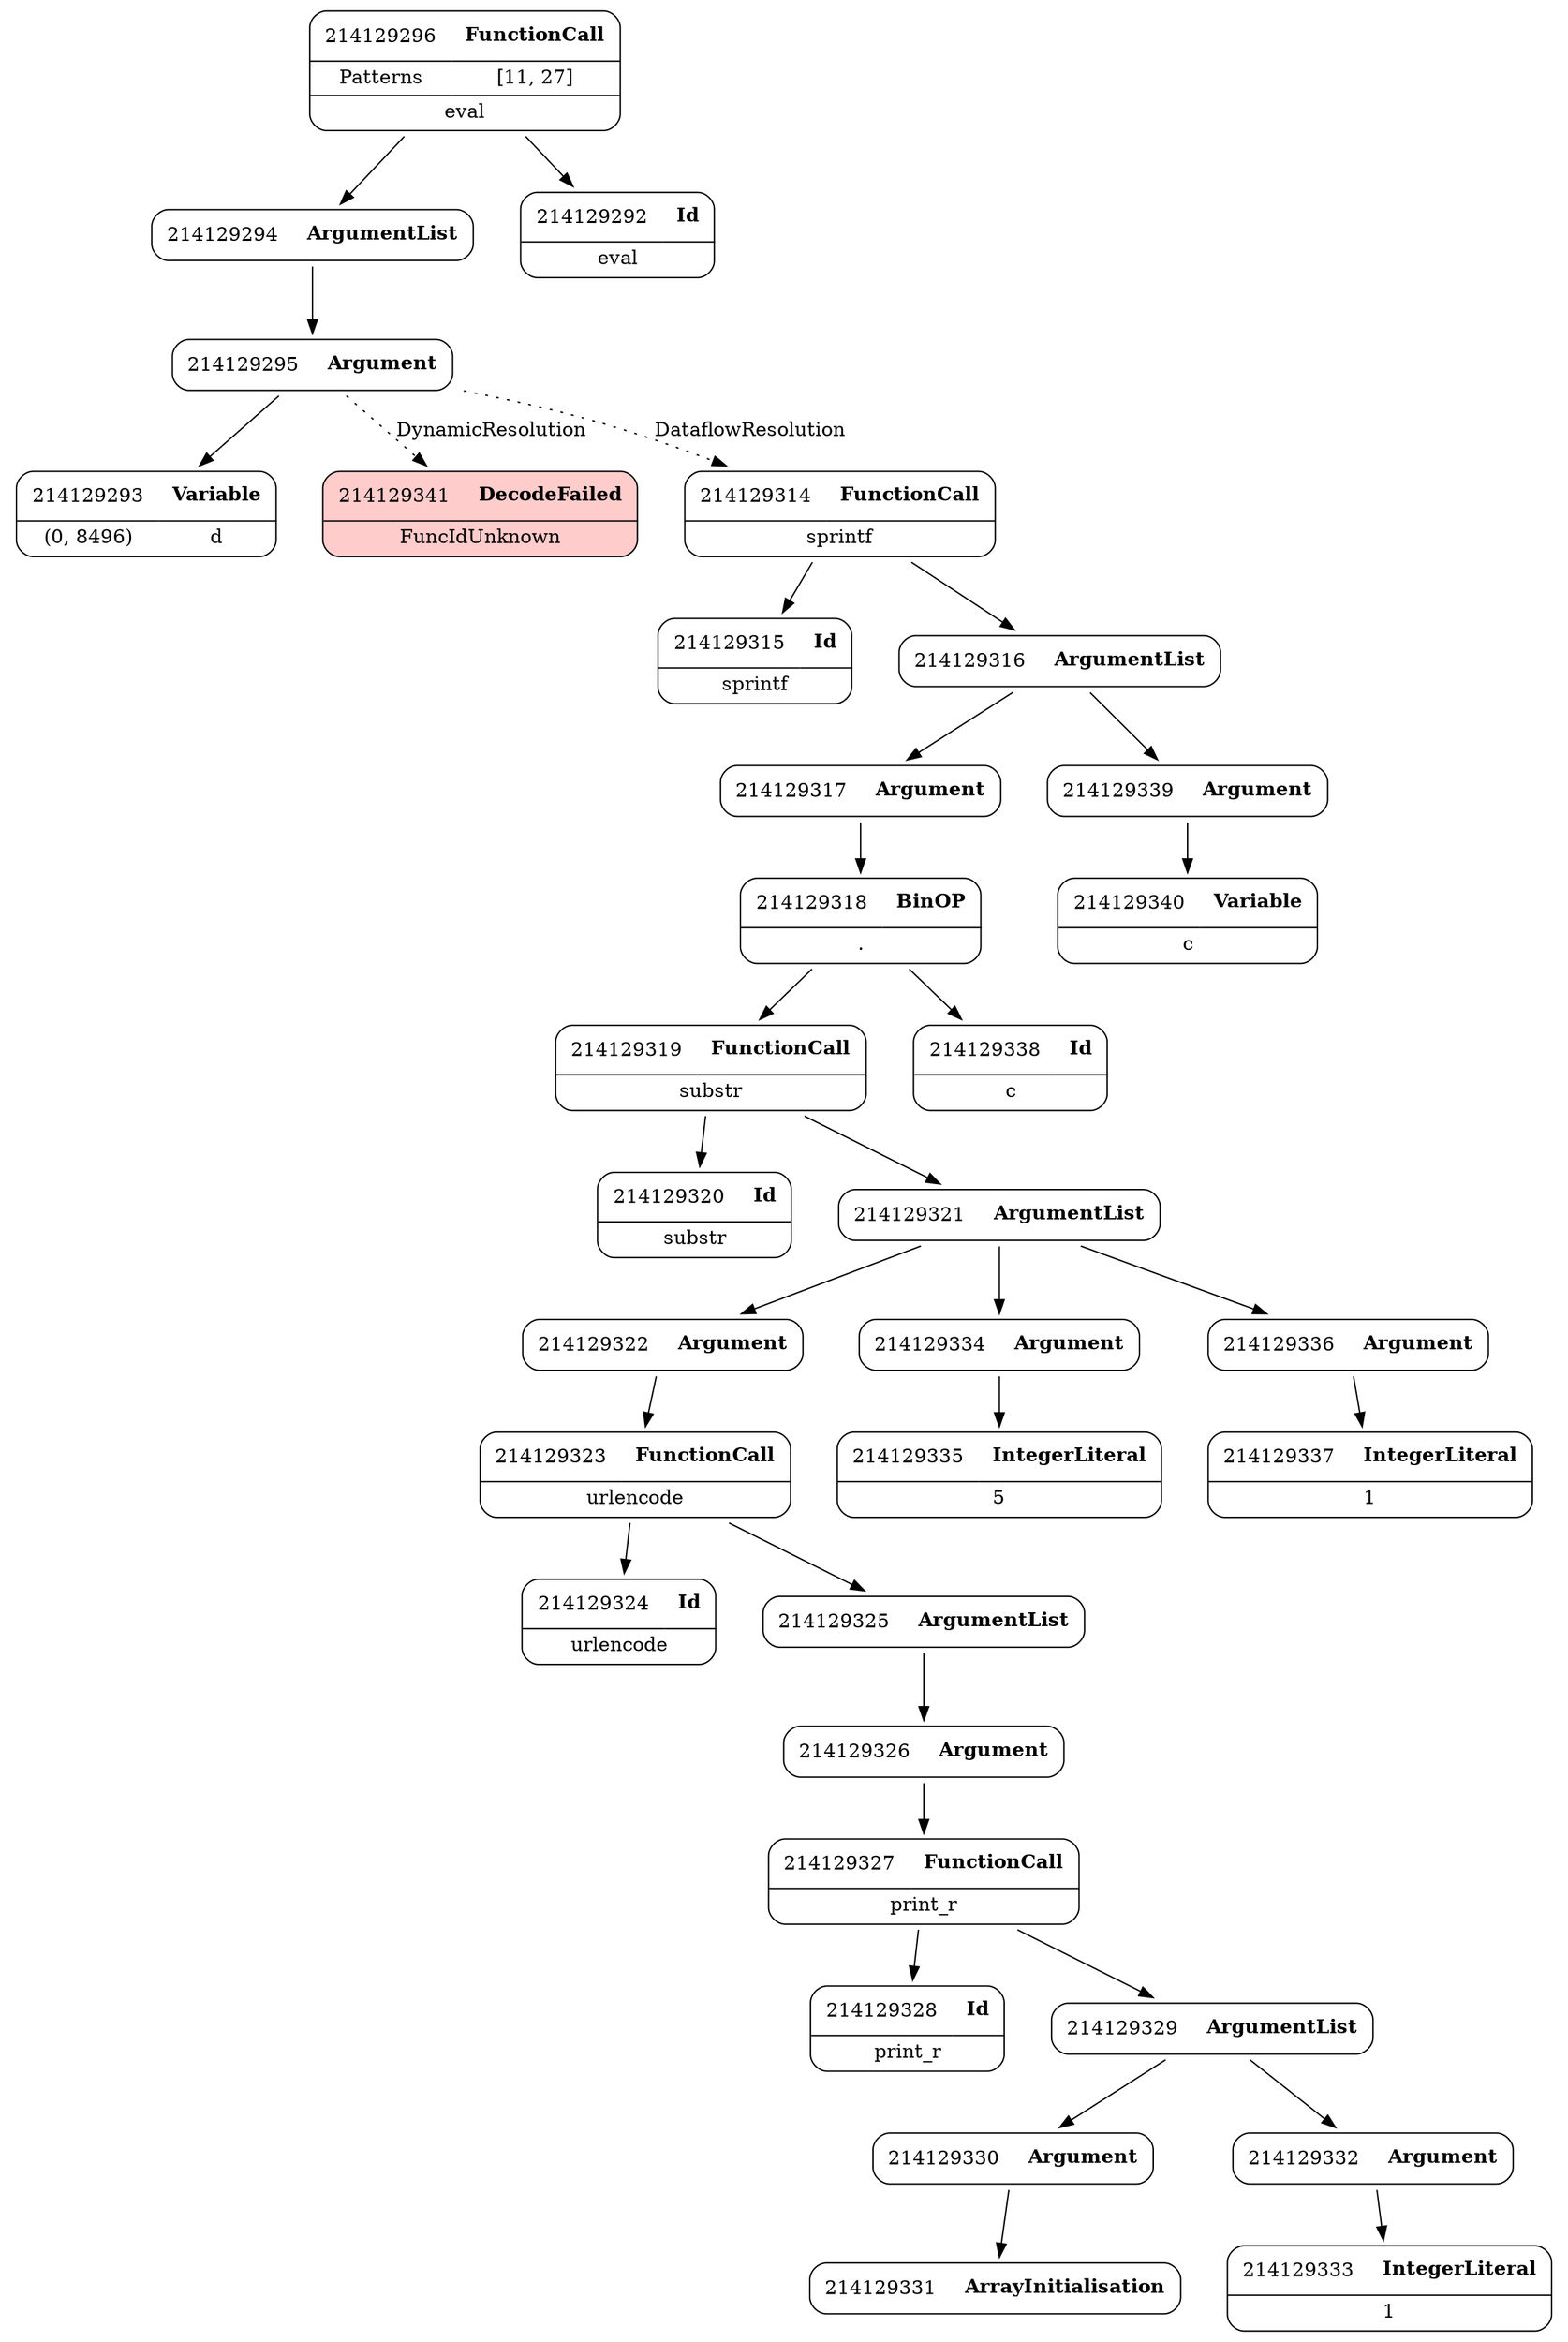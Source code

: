 digraph ast {
node [shape=none];
214129295 [label=<<TABLE border='1' cellspacing='0' cellpadding='10' style='rounded' ><TR><TD border='0'>214129295</TD><TD border='0'><B>Argument</B></TD></TR></TABLE>>];
214129295 -> 214129293 [weight=2];
214129295 -> 214129341 [style=dotted,label=DynamicResolution];
214129295 -> 214129314 [style=dotted,label=DataflowResolution];
214129294 [label=<<TABLE border='1' cellspacing='0' cellpadding='10' style='rounded' ><TR><TD border='0'>214129294</TD><TD border='0'><B>ArgumentList</B></TD></TR></TABLE>>];
214129294 -> 214129295 [weight=2];
214129293 [label=<<TABLE border='1' cellspacing='0' cellpadding='10' style='rounded' ><TR><TD border='0'>214129293</TD><TD border='0'><B>Variable</B></TD></TR><HR/><TR><TD border='0' cellpadding='5'>(0, 8496)</TD><TD border='0' cellpadding='5'>d</TD></TR></TABLE>>];
214129292 [label=<<TABLE border='1' cellspacing='0' cellpadding='10' style='rounded' ><TR><TD border='0'>214129292</TD><TD border='0'><B>Id</B></TD></TR><HR/><TR><TD border='0' cellpadding='5' colspan='2'>eval</TD></TR></TABLE>>];
214129296 [label=<<TABLE border='1' cellspacing='0' cellpadding='10' style='rounded' ><TR><TD border='0'>214129296</TD><TD border='0'><B>FunctionCall</B></TD></TR><HR/><TR><TD border='0' cellpadding='5'>Patterns</TD><TD border='0' cellpadding='5'>[11, 27]</TD></TR><HR/><TR><TD border='0' cellpadding='5' colspan='2'>eval</TD></TR></TABLE>>];
214129296 -> 214129292 [weight=2];
214129296 -> 214129294 [weight=2];
214129315 [label=<<TABLE border='1' cellspacing='0' cellpadding='10' style='rounded' ><TR><TD border='0'>214129315</TD><TD border='0'><B>Id</B></TD></TR><HR/><TR><TD border='0' cellpadding='5' colspan='2'>sprintf</TD></TR></TABLE>>];
214129314 [label=<<TABLE border='1' cellspacing='0' cellpadding='10' style='rounded' ><TR><TD border='0'>214129314</TD><TD border='0'><B>FunctionCall</B></TD></TR><HR/><TR><TD border='0' cellpadding='5' colspan='2'>sprintf</TD></TR></TABLE>>];
214129314 -> 214129315 [weight=2];
214129314 -> 214129316 [weight=2];
214129319 [label=<<TABLE border='1' cellspacing='0' cellpadding='10' style='rounded' ><TR><TD border='0'>214129319</TD><TD border='0'><B>FunctionCall</B></TD></TR><HR/><TR><TD border='0' cellpadding='5' colspan='2'>substr</TD></TR></TABLE>>];
214129319 -> 214129320 [weight=2];
214129319 -> 214129321 [weight=2];
214129318 [label=<<TABLE border='1' cellspacing='0' cellpadding='10' style='rounded' ><TR><TD border='0'>214129318</TD><TD border='0'><B>BinOP</B></TD></TR><HR/><TR><TD border='0' cellpadding='5' colspan='2'>.</TD></TR></TABLE>>];
214129318 -> 214129319 [weight=2];
214129318 -> 214129338 [weight=2];
214129317 [label=<<TABLE border='1' cellspacing='0' cellpadding='10' style='rounded' ><TR><TD border='0'>214129317</TD><TD border='0'><B>Argument</B></TD></TR></TABLE>>];
214129317 -> 214129318 [weight=2];
214129316 [label=<<TABLE border='1' cellspacing='0' cellpadding='10' style='rounded' ><TR><TD border='0'>214129316</TD><TD border='0'><B>ArgumentList</B></TD></TR></TABLE>>];
214129316 -> 214129317 [weight=2];
214129316 -> 214129339 [weight=2];
214129323 [label=<<TABLE border='1' cellspacing='0' cellpadding='10' style='rounded' ><TR><TD border='0'>214129323</TD><TD border='0'><B>FunctionCall</B></TD></TR><HR/><TR><TD border='0' cellpadding='5' colspan='2'>urlencode</TD></TR></TABLE>>];
214129323 -> 214129324 [weight=2];
214129323 -> 214129325 [weight=2];
214129322 [label=<<TABLE border='1' cellspacing='0' cellpadding='10' style='rounded' ><TR><TD border='0'>214129322</TD><TD border='0'><B>Argument</B></TD></TR></TABLE>>];
214129322 -> 214129323 [weight=2];
214129321 [label=<<TABLE border='1' cellspacing='0' cellpadding='10' style='rounded' ><TR><TD border='0'>214129321</TD><TD border='0'><B>ArgumentList</B></TD></TR></TABLE>>];
214129321 -> 214129322 [weight=2];
214129321 -> 214129334 [weight=2];
214129321 -> 214129336 [weight=2];
214129320 [label=<<TABLE border='1' cellspacing='0' cellpadding='10' style='rounded' ><TR><TD border='0'>214129320</TD><TD border='0'><B>Id</B></TD></TR><HR/><TR><TD border='0' cellpadding='5' colspan='2'>substr</TD></TR></TABLE>>];
214129327 [label=<<TABLE border='1' cellspacing='0' cellpadding='10' style='rounded' ><TR><TD border='0'>214129327</TD><TD border='0'><B>FunctionCall</B></TD></TR><HR/><TR><TD border='0' cellpadding='5' colspan='2'>print_r</TD></TR></TABLE>>];
214129327 -> 214129328 [weight=2];
214129327 -> 214129329 [weight=2];
214129326 [label=<<TABLE border='1' cellspacing='0' cellpadding='10' style='rounded' ><TR><TD border='0'>214129326</TD><TD border='0'><B>Argument</B></TD></TR></TABLE>>];
214129326 -> 214129327 [weight=2];
214129325 [label=<<TABLE border='1' cellspacing='0' cellpadding='10' style='rounded' ><TR><TD border='0'>214129325</TD><TD border='0'><B>ArgumentList</B></TD></TR></TABLE>>];
214129325 -> 214129326 [weight=2];
214129324 [label=<<TABLE border='1' cellspacing='0' cellpadding='10' style='rounded' ><TR><TD border='0'>214129324</TD><TD border='0'><B>Id</B></TD></TR><HR/><TR><TD border='0' cellpadding='5' colspan='2'>urlencode</TD></TR></TABLE>>];
214129331 [label=<<TABLE border='1' cellspacing='0' cellpadding='10' style='rounded' ><TR><TD border='0'>214129331</TD><TD border='0'><B>ArrayInitialisation</B></TD></TR></TABLE>>];
214129330 [label=<<TABLE border='1' cellspacing='0' cellpadding='10' style='rounded' ><TR><TD border='0'>214129330</TD><TD border='0'><B>Argument</B></TD></TR></TABLE>>];
214129330 -> 214129331 [weight=2];
214129329 [label=<<TABLE border='1' cellspacing='0' cellpadding='10' style='rounded' ><TR><TD border='0'>214129329</TD><TD border='0'><B>ArgumentList</B></TD></TR></TABLE>>];
214129329 -> 214129330 [weight=2];
214129329 -> 214129332 [weight=2];
214129328 [label=<<TABLE border='1' cellspacing='0' cellpadding='10' style='rounded' ><TR><TD border='0'>214129328</TD><TD border='0'><B>Id</B></TD></TR><HR/><TR><TD border='0' cellpadding='5' colspan='2'>print_r</TD></TR></TABLE>>];
214129335 [label=<<TABLE border='1' cellspacing='0' cellpadding='10' style='rounded' ><TR><TD border='0'>214129335</TD><TD border='0'><B>IntegerLiteral</B></TD></TR><HR/><TR><TD border='0' cellpadding='5' colspan='2'>5</TD></TR></TABLE>>];
214129334 [label=<<TABLE border='1' cellspacing='0' cellpadding='10' style='rounded' ><TR><TD border='0'>214129334</TD><TD border='0'><B>Argument</B></TD></TR></TABLE>>];
214129334 -> 214129335 [weight=2];
214129333 [label=<<TABLE border='1' cellspacing='0' cellpadding='10' style='rounded' ><TR><TD border='0'>214129333</TD><TD border='0'><B>IntegerLiteral</B></TD></TR><HR/><TR><TD border='0' cellpadding='5' colspan='2'>1</TD></TR></TABLE>>];
214129332 [label=<<TABLE border='1' cellspacing='0' cellpadding='10' style='rounded' ><TR><TD border='0'>214129332</TD><TD border='0'><B>Argument</B></TD></TR></TABLE>>];
214129332 -> 214129333 [weight=2];
214129339 [label=<<TABLE border='1' cellspacing='0' cellpadding='10' style='rounded' ><TR><TD border='0'>214129339</TD><TD border='0'><B>Argument</B></TD></TR></TABLE>>];
214129339 -> 214129340 [weight=2];
214129338 [label=<<TABLE border='1' cellspacing='0' cellpadding='10' style='rounded' ><TR><TD border='0'>214129338</TD><TD border='0'><B>Id</B></TD></TR><HR/><TR><TD border='0' cellpadding='5' colspan='2'>c</TD></TR></TABLE>>];
214129337 [label=<<TABLE border='1' cellspacing='0' cellpadding='10' style='rounded' ><TR><TD border='0'>214129337</TD><TD border='0'><B>IntegerLiteral</B></TD></TR><HR/><TR><TD border='0' cellpadding='5' colspan='2'>1</TD></TR></TABLE>>];
214129336 [label=<<TABLE border='1' cellspacing='0' cellpadding='10' style='rounded' ><TR><TD border='0'>214129336</TD><TD border='0'><B>Argument</B></TD></TR></TABLE>>];
214129336 -> 214129337 [weight=2];
214129341 [label=<<TABLE border='1' cellspacing='0' cellpadding='10' style='rounded' bgcolor='#FFCCCC' ><TR><TD border='0'>214129341</TD><TD border='0'><B>DecodeFailed</B></TD></TR><HR/><TR><TD border='0' cellpadding='5' colspan='2'>FuncIdUnknown</TD></TR></TABLE>>];
214129340 [label=<<TABLE border='1' cellspacing='0' cellpadding='10' style='rounded' ><TR><TD border='0'>214129340</TD><TD border='0'><B>Variable</B></TD></TR><HR/><TR><TD border='0' cellpadding='5' colspan='2'>c</TD></TR></TABLE>>];
}
